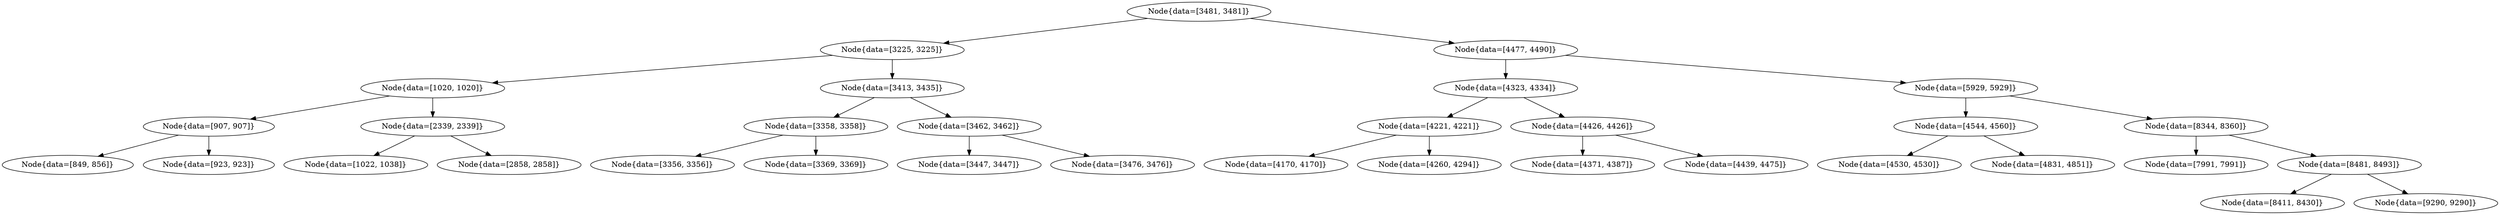 digraph G{
1443675930 [label="Node{data=[3481, 3481]}"]
1443675930 -> 1609086753
1609086753 [label="Node{data=[3225, 3225]}"]
1609086753 -> 1427775702
1427775702 [label="Node{data=[1020, 1020]}"]
1427775702 -> 1468343491
1468343491 [label="Node{data=[907, 907]}"]
1468343491 -> 1690481990
1690481990 [label="Node{data=[849, 856]}"]
1468343491 -> 2114537280
2114537280 [label="Node{data=[923, 923]}"]
1427775702 -> 2047984839
2047984839 [label="Node{data=[2339, 2339]}"]
2047984839 -> 80499834
80499834 [label="Node{data=[1022, 1038]}"]
2047984839 -> 1968552224
1968552224 [label="Node{data=[2858, 2858]}"]
1609086753 -> 1095947149
1095947149 [label="Node{data=[3413, 3435]}"]
1095947149 -> 898695324
898695324 [label="Node{data=[3358, 3358]}"]
898695324 -> 1402531280
1402531280 [label="Node{data=[3356, 3356]}"]
898695324 -> 190628410
190628410 [label="Node{data=[3369, 3369]}"]
1095947149 -> 1556461159
1556461159 [label="Node{data=[3462, 3462]}"]
1556461159 -> 1642973315
1642973315 [label="Node{data=[3447, 3447]}"]
1556461159 -> 1972326147
1972326147 [label="Node{data=[3476, 3476]}"]
1443675930 -> 405741210
405741210 [label="Node{data=[4477, 4490]}"]
405741210 -> 1764291958
1764291958 [label="Node{data=[4323, 4334]}"]
1764291958 -> 1712230656
1712230656 [label="Node{data=[4221, 4221]}"]
1712230656 -> 1777745301
1777745301 [label="Node{data=[4170, 4170]}"]
1712230656 -> 164439551
164439551 [label="Node{data=[4260, 4294]}"]
1764291958 -> 669053685
669053685 [label="Node{data=[4426, 4426]}"]
669053685 -> 896852376
896852376 [label="Node{data=[4371, 4387]}"]
669053685 -> 1840670774
1840670774 [label="Node{data=[4439, 4475]}"]
405741210 -> 229919394
229919394 [label="Node{data=[5929, 5929]}"]
229919394 -> 769877691
769877691 [label="Node{data=[4544, 4560]}"]
769877691 -> 1057569470
1057569470 [label="Node{data=[4530, 4530]}"]
769877691 -> 1637876401
1637876401 [label="Node{data=[4831, 4851]}"]
229919394 -> 1324262781
1324262781 [label="Node{data=[8344, 8360]}"]
1324262781 -> 2014233765
2014233765 [label="Node{data=[7991, 7991]}"]
1324262781 -> 237297104
237297104 [label="Node{data=[8481, 8493]}"]
237297104 -> 1869673263
1869673263 [label="Node{data=[8411, 8430]}"]
237297104 -> 1418622705
1418622705 [label="Node{data=[9290, 9290]}"]
}